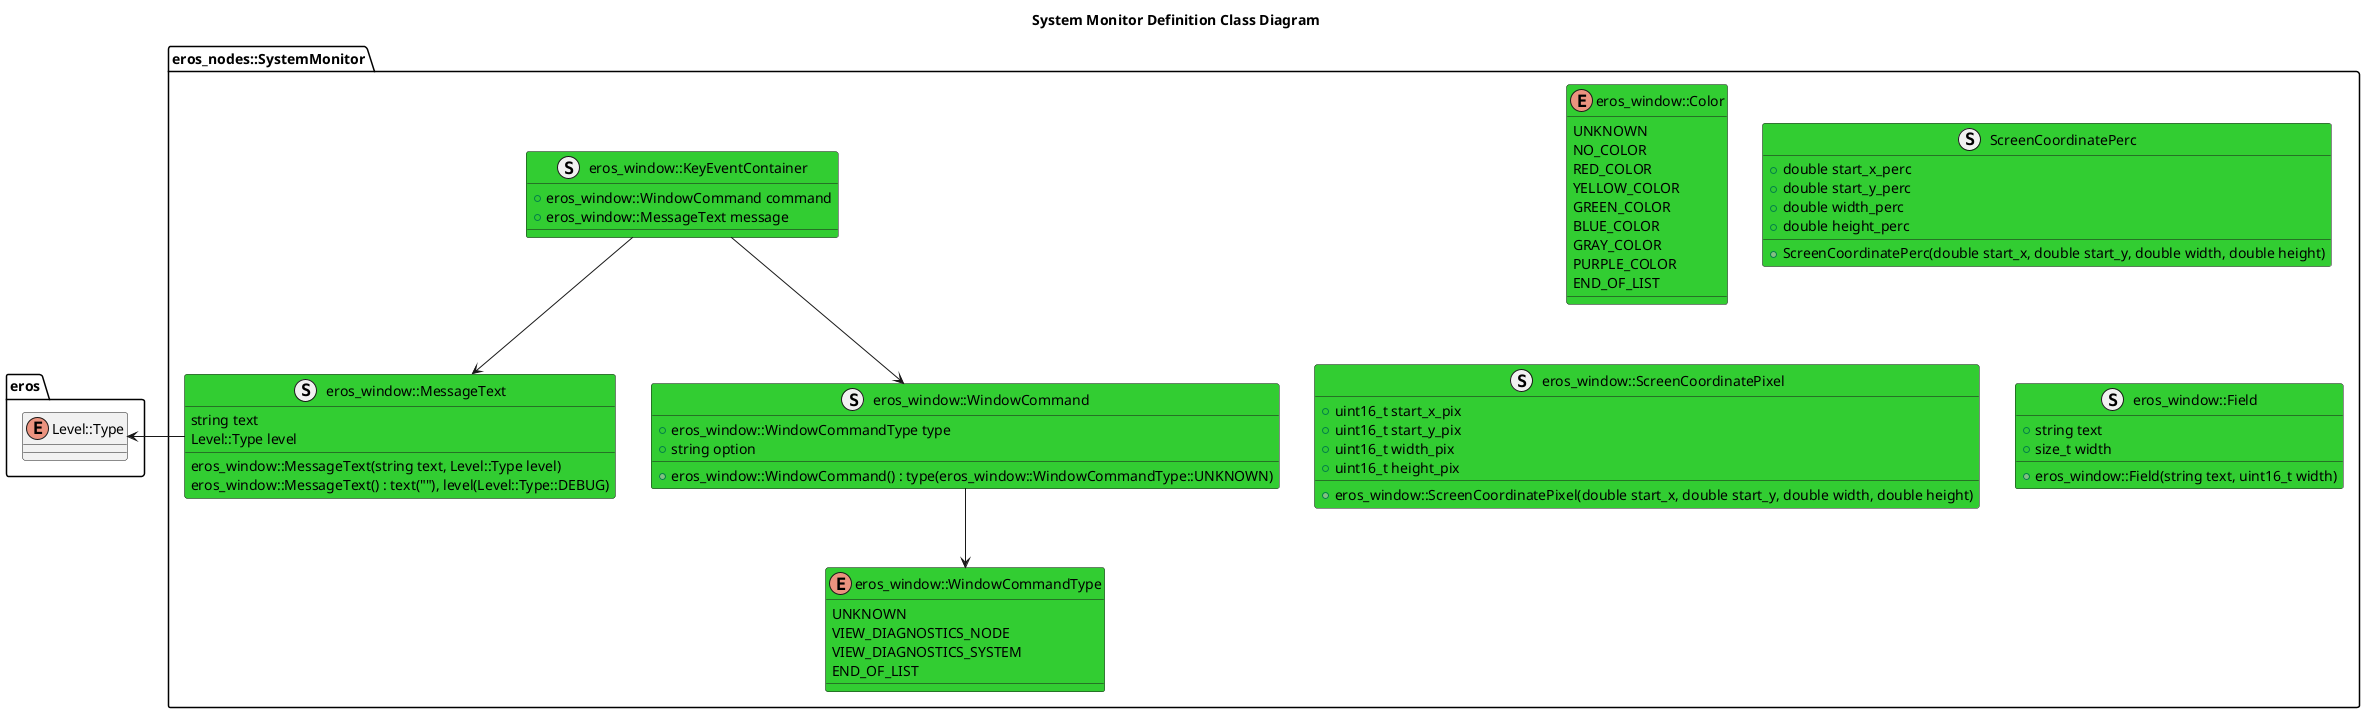 @startuml
title System Monitor Definition Class Diagram
namespace eros {
    enum Level::Type
}
namespace eros_nodes::SystemMonitor {
    enum eros_window::WindowCommandType #LimeGreen {
        UNKNOWN
        VIEW_DIAGNOSTICS_NODE
        VIEW_DIAGNOSTICS_SYSTEM
        END_OF_LIST
    }
    enum eros_window::Color #LimeGreen {
        UNKNOWN
        NO_COLOR
        RED_COLOR
        YELLOW_COLOR
        GREEN_COLOR
        BLUE_COLOR
        GRAY_COLOR
        PURPLE_COLOR
        END_OF_LIST
    }
    struct eros_window::WindowCommand #LimeGreen {
        +eros_window::WindowCommand() : type(eros_window::WindowCommandType::UNKNOWN)
        +eros_window::WindowCommandType type
        +string option
    }
    eros_window::WindowCommand --> eros_window::WindowCommandType
    struct ScreenCoordinatePerc #LimeGreen {
        +ScreenCoordinatePerc(double start_x, double start_y, double width, double height)
        +double start_x_perc
        +double start_y_perc
        +double width_perc
        +double height_perc

    }
    struct eros_window::ScreenCoordinatePixel #LimeGreen {
        +eros_window::ScreenCoordinatePixel(double start_x, double start_y, double width, double height)
        +uint16_t start_x_pix
        +uint16_t start_y_pix
        +uint16_t width_pix
        +uint16_t height_pix
    }
    struct eros_window::Field #LimeGreen {
        +eros_window::Field(string text, uint16_t width)
        +string text
        +size_t width

    }
    struct eros_window::MessageText #LimeGreen {
        eros_window::MessageText(string text, Level::Type level)
        eros_window::MessageText() : text(""), level(Level::Type::DEBUG)
        string text
        Level::Type level
    }
    eros_window::MessageText -left-> Level::Type
    struct eros_window::KeyEventContainer #LimeGreen {
        +eros_window::WindowCommand command
        +eros_window::MessageText message
    }
    eros_window::KeyEventContainer --> eros_window::WindowCommand
    eros_window::KeyEventContainer --> eros_window::MessageText
}
@enduml